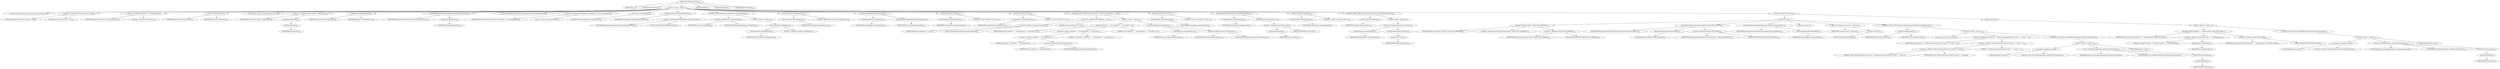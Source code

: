 digraph "buildBorlandStubs" {  
"758" [label = <(METHOD,buildBorlandStubs)<SUB>394</SUB>> ]
"58" [label = <(PARAM,this)<SUB>394</SUB>> ]
"759" [label = <(PARAM,Iterator ithomes)<SUB>394</SUB>> ]
"760" [label = <(BLOCK,&lt;empty&gt;,&lt;empty&gt;)<SUB>394</SUB>> ]
"60" [label = <(LOCAL,Execute execTask: org.apache.tools.ant.taskdefs.Execute)> ]
"761" [label = <(&lt;operator&gt;.assignment,Execute execTask = null)<SUB>395</SUB>> ]
"762" [label = <(IDENTIFIER,execTask,Execute execTask = null)<SUB>395</SUB>> ]
"763" [label = <(LITERAL,null,Execute execTask = null)<SUB>395</SUB>> ]
"764" [label = <(&lt;operator&gt;.assignment,execTask = new Execute(this))<SUB>397</SUB>> ]
"765" [label = <(IDENTIFIER,execTask,execTask = new Execute(this))<SUB>397</SUB>> ]
"766" [label = <(&lt;operator&gt;.alloc,new Execute(this))<SUB>397</SUB>> ]
"767" [label = <(&lt;init&gt;,new Execute(this))<SUB>397</SUB>> ]
"59" [label = <(IDENTIFIER,execTask,new Execute(this))<SUB>397</SUB>> ]
"57" [label = <(IDENTIFIER,this,new Execute(this))<SUB>397</SUB>> ]
"768" [label = <(LOCAL,Project project: org.apache.tools.ant.Project)> ]
"769" [label = <(&lt;operator&gt;.assignment,Project project = getProject())<SUB>398</SUB>> ]
"770" [label = <(IDENTIFIER,project,Project project = getProject())<SUB>398</SUB>> ]
"771" [label = <(getProject,getProject())<SUB>398</SUB>> ]
"772" [label = <(getTask,getTask())<SUB>398</SUB>> ]
"61" [label = <(IDENTIFIER,this,getTask())<SUB>398</SUB>> ]
"773" [label = <(setAntRun,setAntRun(project))<SUB>399</SUB>> ]
"774" [label = <(IDENTIFIER,execTask,setAntRun(project))<SUB>399</SUB>> ]
"775" [label = <(IDENTIFIER,project,setAntRun(project))<SUB>399</SUB>> ]
"776" [label = <(setWorkingDirectory,setWorkingDirectory(project.getBaseDir()))<SUB>400</SUB>> ]
"777" [label = <(IDENTIFIER,execTask,setWorkingDirectory(project.getBaseDir()))<SUB>400</SUB>> ]
"778" [label = <(getBaseDir,getBaseDir())<SUB>400</SUB>> ]
"779" [label = <(IDENTIFIER,project,getBaseDir())<SUB>400</SUB>> ]
"63" [label = <(LOCAL,Commandline commandline: org.apache.tools.ant.types.Commandline)> ]
"780" [label = <(&lt;operator&gt;.assignment,Commandline commandline = new Commandline())<SUB>402</SUB>> ]
"781" [label = <(IDENTIFIER,commandline,Commandline commandline = new Commandline())<SUB>402</SUB>> ]
"782" [label = <(&lt;operator&gt;.alloc,new Commandline())<SUB>402</SUB>> ]
"783" [label = <(&lt;init&gt;,new Commandline())<SUB>402</SUB>> ]
"62" [label = <(IDENTIFIER,commandline,new Commandline())<SUB>402</SUB>> ]
"784" [label = <(setExecutable,setExecutable(JAVA2IIOP))<SUB>403</SUB>> ]
"785" [label = <(IDENTIFIER,commandline,setExecutable(JAVA2IIOP))<SUB>403</SUB>> ]
"786" [label = <(&lt;operator&gt;.fieldAccess,BorlandDeploymentTool.JAVA2IIOP)<SUB>403</SUB>> ]
"787" [label = <(IDENTIFIER,BorlandDeploymentTool,setExecutable(JAVA2IIOP))<SUB>403</SUB>> ]
"788" [label = <(FIELD_IDENTIFIER,JAVA2IIOP,JAVA2IIOP)<SUB>403</SUB>> ]
"789" [label = <(CONTROL_STRUCTURE,if (java2iiopdebug),if (java2iiopdebug))<SUB>405</SUB>> ]
"790" [label = <(&lt;operator&gt;.fieldAccess,this.java2iiopdebug)<SUB>405</SUB>> ]
"791" [label = <(IDENTIFIER,this,if (java2iiopdebug))<SUB>405</SUB>> ]
"792" [label = <(FIELD_IDENTIFIER,java2iiopdebug,java2iiopdebug)<SUB>405</SUB>> ]
"793" [label = <(BLOCK,&lt;empty&gt;,&lt;empty&gt;)<SUB>405</SUB>> ]
"794" [label = <(setValue,setValue(&quot;-VBJdebug&quot;))<SUB>406</SUB>> ]
"795" [label = <(createArgument,createArgument())<SUB>406</SUB>> ]
"796" [label = <(IDENTIFIER,commandline,createArgument())<SUB>406</SUB>> ]
"797" [label = <(LITERAL,&quot;-VBJdebug&quot;,setValue(&quot;-VBJdebug&quot;))<SUB>406</SUB>> ]
"798" [label = <(setValue,setValue(&quot;-VBJclasspath&quot;))<SUB>409</SUB>> ]
"799" [label = <(createArgument,createArgument())<SUB>409</SUB>> ]
"800" [label = <(IDENTIFIER,commandline,createArgument())<SUB>409</SUB>> ]
"801" [label = <(LITERAL,&quot;-VBJclasspath&quot;,setValue(&quot;-VBJclasspath&quot;))<SUB>409</SUB>> ]
"802" [label = <(setPath,setPath(getCombinedClasspath()))<SUB>410</SUB>> ]
"803" [label = <(createArgument,createArgument())<SUB>410</SUB>> ]
"804" [label = <(IDENTIFIER,commandline,createArgument())<SUB>410</SUB>> ]
"805" [label = <(getCombinedClasspath,getCombinedClasspath())<SUB>410</SUB>> ]
"64" [label = <(IDENTIFIER,this,getCombinedClasspath())<SUB>410</SUB>> ]
"806" [label = <(setValue,setValue(&quot;-list_files&quot;))<SUB>412</SUB>> ]
"807" [label = <(createArgument,createArgument())<SUB>412</SUB>> ]
"808" [label = <(IDENTIFIER,commandline,createArgument())<SUB>412</SUB>> ]
"809" [label = <(LITERAL,&quot;-list_files&quot;,setValue(&quot;-list_files&quot;))<SUB>412</SUB>> ]
"810" [label = <(setValue,setValue(&quot;-no_tie&quot;))<SUB>414</SUB>> ]
"811" [label = <(createArgument,createArgument())<SUB>414</SUB>> ]
"812" [label = <(IDENTIFIER,commandline,createArgument())<SUB>414</SUB>> ]
"813" [label = <(LITERAL,&quot;-no_tie&quot;,setValue(&quot;-no_tie&quot;))<SUB>414</SUB>> ]
"814" [label = <(CONTROL_STRUCTURE,if (java2iioparams != null),if (java2iioparams != null))<SUB>416</SUB>> ]
"815" [label = <(&lt;operator&gt;.notEquals,java2iioparams != null)<SUB>416</SUB>> ]
"816" [label = <(&lt;operator&gt;.fieldAccess,this.java2iioparams)<SUB>416</SUB>> ]
"817" [label = <(IDENTIFIER,this,java2iioparams != null)<SUB>416</SUB>> ]
"818" [label = <(FIELD_IDENTIFIER,java2iioparams,java2iioparams)<SUB>416</SUB>> ]
"819" [label = <(LITERAL,null,java2iioparams != null)<SUB>416</SUB>> ]
"820" [label = <(BLOCK,&lt;empty&gt;,&lt;empty&gt;)<SUB>416</SUB>> ]
"821" [label = <(log,log(&quot;additional  &quot; + java2iioparams + &quot; to java2iiop &quot;, 0))<SUB>417</SUB>> ]
"65" [label = <(IDENTIFIER,this,log(&quot;additional  &quot; + java2iioparams + &quot; to java2iiop &quot;, 0))<SUB>417</SUB>> ]
"822" [label = <(&lt;operator&gt;.addition,&quot;additional  &quot; + java2iioparams + &quot; to java2iiop &quot;)<SUB>417</SUB>> ]
"823" [label = <(&lt;operator&gt;.addition,&quot;additional  &quot; + java2iioparams)<SUB>417</SUB>> ]
"824" [label = <(LITERAL,&quot;additional  &quot;,&quot;additional  &quot; + java2iioparams)<SUB>417</SUB>> ]
"825" [label = <(&lt;operator&gt;.fieldAccess,this.java2iioparams)<SUB>417</SUB>> ]
"826" [label = <(IDENTIFIER,this,&quot;additional  &quot; + java2iioparams)<SUB>417</SUB>> ]
"827" [label = <(FIELD_IDENTIFIER,java2iioparams,java2iioparams)<SUB>417</SUB>> ]
"828" [label = <(LITERAL,&quot; to java2iiop &quot;,&quot;additional  &quot; + java2iioparams + &quot; to java2iiop &quot;)<SUB>417</SUB>> ]
"829" [label = <(LITERAL,0,log(&quot;additional  &quot; + java2iioparams + &quot; to java2iiop &quot;, 0))<SUB>417</SUB>> ]
"830" [label = <(setValue,setValue(java2iioparams))<SUB>418</SUB>> ]
"831" [label = <(createArgument,createArgument())<SUB>418</SUB>> ]
"832" [label = <(IDENTIFIER,commandline,createArgument())<SUB>418</SUB>> ]
"833" [label = <(&lt;operator&gt;.fieldAccess,this.java2iioparams)<SUB>418</SUB>> ]
"834" [label = <(IDENTIFIER,this,setValue(java2iioparams))<SUB>418</SUB>> ]
"835" [label = <(FIELD_IDENTIFIER,java2iioparams,java2iioparams)<SUB>418</SUB>> ]
"836" [label = <(setValue,setValue(&quot;-root_dir&quot;))<SUB>423</SUB>> ]
"837" [label = <(createArgument,createArgument())<SUB>423</SUB>> ]
"838" [label = <(IDENTIFIER,commandline,createArgument())<SUB>423</SUB>> ]
"839" [label = <(LITERAL,&quot;-root_dir&quot;,setValue(&quot;-root_dir&quot;))<SUB>423</SUB>> ]
"840" [label = <(setValue,setValue(getConfig().srcDir.getAbsolutePath()))<SUB>424</SUB>> ]
"841" [label = <(createArgument,createArgument())<SUB>424</SUB>> ]
"842" [label = <(IDENTIFIER,commandline,createArgument())<SUB>424</SUB>> ]
"843" [label = <(getAbsolutePath,getAbsolutePath())<SUB>424</SUB>> ]
"844" [label = <(&lt;operator&gt;.fieldAccess,getConfig().srcDir)<SUB>424</SUB>> ]
"845" [label = <(getConfig,getConfig())<SUB>424</SUB>> ]
"66" [label = <(IDENTIFIER,this,getConfig())<SUB>424</SUB>> ]
"846" [label = <(FIELD_IDENTIFIER,srcDir,srcDir)<SUB>424</SUB>> ]
"847" [label = <(setValue,setValue(&quot;-compile&quot;))<SUB>426</SUB>> ]
"848" [label = <(createArgument,createArgument())<SUB>426</SUB>> ]
"849" [label = <(IDENTIFIER,commandline,createArgument())<SUB>426</SUB>> ]
"850" [label = <(LITERAL,&quot;-compile&quot;,setValue(&quot;-compile&quot;))<SUB>426</SUB>> ]
"851" [label = <(CONTROL_STRUCTURE,while (ithomes.hasNext()),while (ithomes.hasNext()))<SUB>428</SUB>> ]
"852" [label = <(hasNext,ithomes.hasNext())<SUB>428</SUB>> ]
"853" [label = <(IDENTIFIER,ithomes,ithomes.hasNext())<SUB>428</SUB>> ]
"854" [label = <(BLOCK,&lt;empty&gt;,&lt;empty&gt;)<SUB>428</SUB>> ]
"855" [label = <(setValue,setValue(ithomes.next().toString()))<SUB>429</SUB>> ]
"856" [label = <(createArgument,createArgument())<SUB>429</SUB>> ]
"857" [label = <(IDENTIFIER,commandline,createArgument())<SUB>429</SUB>> ]
"858" [label = <(toString,ithomes.next().toString())<SUB>429</SUB>> ]
"859" [label = <(next,ithomes.next())<SUB>429</SUB>> ]
"860" [label = <(IDENTIFIER,ithomes,ithomes.next())<SUB>429</SUB>> ]
"861" [label = <(CONTROL_STRUCTURE,try,try)<SUB>432</SUB>> ]
"862" [label = <(BLOCK,try,try)<SUB>432</SUB>> ]
"863" [label = <(log,log(&quot;Calling java2iiop&quot;, Project.MSG_VERBOSE))<SUB>433</SUB>> ]
"67" [label = <(IDENTIFIER,this,log(&quot;Calling java2iiop&quot;, Project.MSG_VERBOSE))<SUB>433</SUB>> ]
"864" [label = <(LITERAL,&quot;Calling java2iiop&quot;,log(&quot;Calling java2iiop&quot;, Project.MSG_VERBOSE))<SUB>433</SUB>> ]
"865" [label = <(&lt;operator&gt;.fieldAccess,Project.MSG_VERBOSE)<SUB>433</SUB>> ]
"866" [label = <(IDENTIFIER,Project,log(&quot;Calling java2iiop&quot;, Project.MSG_VERBOSE))<SUB>433</SUB>> ]
"867" [label = <(FIELD_IDENTIFIER,MSG_VERBOSE,MSG_VERBOSE)<SUB>433</SUB>> ]
"868" [label = <(log,log(commandline.describeCommand(), Project.MSG_DEBUG))<SUB>434</SUB>> ]
"68" [label = <(IDENTIFIER,this,log(commandline.describeCommand(), Project.MSG_DEBUG))<SUB>434</SUB>> ]
"869" [label = <(describeCommand,describeCommand())<SUB>434</SUB>> ]
"870" [label = <(IDENTIFIER,commandline,describeCommand())<SUB>434</SUB>> ]
"871" [label = <(&lt;operator&gt;.fieldAccess,Project.MSG_DEBUG)<SUB>434</SUB>> ]
"872" [label = <(IDENTIFIER,Project,log(commandline.describeCommand(), Project.MSG_DEBUG))<SUB>434</SUB>> ]
"873" [label = <(FIELD_IDENTIFIER,MSG_DEBUG,MSG_DEBUG)<SUB>434</SUB>> ]
"874" [label = <(setCommandline,setCommandline(commandline.getCommandline()))<SUB>435</SUB>> ]
"875" [label = <(IDENTIFIER,execTask,setCommandline(commandline.getCommandline()))<SUB>435</SUB>> ]
"876" [label = <(getCommandline,getCommandline())<SUB>435</SUB>> ]
"877" [label = <(IDENTIFIER,commandline,getCommandline())<SUB>435</SUB>> ]
"878" [label = <(LOCAL,int result: int)> ]
"879" [label = <(&lt;operator&gt;.assignment,int result = execute())<SUB>436</SUB>> ]
"880" [label = <(IDENTIFIER,result,int result = execute())<SUB>436</SUB>> ]
"881" [label = <(execute,execute())<SUB>436</SUB>> ]
"882" [label = <(IDENTIFIER,execTask,execute())<SUB>436</SUB>> ]
"883" [label = <(CONTROL_STRUCTURE,if (Execute.isFailure(result)),if (Execute.isFailure(result)))<SUB>437</SUB>> ]
"884" [label = <(isFailure,isFailure(result))<SUB>437</SUB>> ]
"885" [label = <(IDENTIFIER,Execute,isFailure(result))<SUB>437</SUB>> ]
"886" [label = <(IDENTIFIER,result,isFailure(result))<SUB>437</SUB>> ]
"887" [label = <(BLOCK,&lt;empty&gt;,&lt;empty&gt;)<SUB>437</SUB>> ]
"888" [label = <(LOCAL,String msg: java.lang.String)> ]
"889" [label = <(&lt;operator&gt;.assignment,String msg = &quot;Failed executing java2iiop (ret code is &quot; + result + &quot;)&quot;)<SUB>438</SUB>> ]
"890" [label = <(IDENTIFIER,msg,String msg = &quot;Failed executing java2iiop (ret code is &quot; + result + &quot;)&quot;)<SUB>438</SUB>> ]
"891" [label = <(&lt;operator&gt;.addition,&quot;Failed executing java2iiop (ret code is &quot; + result + &quot;)&quot;)<SUB>438</SUB>> ]
"892" [label = <(&lt;operator&gt;.addition,&quot;Failed executing java2iiop (ret code is &quot; + result)<SUB>438</SUB>> ]
"893" [label = <(LITERAL,&quot;Failed executing java2iiop (ret code is &quot;,&quot;Failed executing java2iiop (ret code is &quot; + result)<SUB>438</SUB>> ]
"894" [label = <(IDENTIFIER,result,&quot;Failed executing java2iiop (ret code is &quot; + result)<SUB>439</SUB>> ]
"895" [label = <(LITERAL,&quot;)&quot;,&quot;Failed executing java2iiop (ret code is &quot; + result + &quot;)&quot;)<SUB>439</SUB>> ]
"896" [label = <(&lt;operator&gt;.throw,throw new BuildException(msg, getTask().getLocation());)<SUB>440</SUB>> ]
"897" [label = <(BLOCK,&lt;empty&gt;,&lt;empty&gt;)<SUB>440</SUB>> ]
"898" [label = <(&lt;operator&gt;.assignment,&lt;empty&gt;)> ]
"899" [label = <(IDENTIFIER,$obj13,&lt;empty&gt;)> ]
"900" [label = <(&lt;operator&gt;.alloc,new BuildException(msg, getTask().getLocation()))<SUB>440</SUB>> ]
"901" [label = <(&lt;init&gt;,new BuildException(msg, getTask().getLocation()))<SUB>440</SUB>> ]
"902" [label = <(IDENTIFIER,$obj13,new BuildException(msg, getTask().getLocation()))> ]
"903" [label = <(IDENTIFIER,msg,new BuildException(msg, getTask().getLocation()))<SUB>440</SUB>> ]
"904" [label = <(getLocation,getLocation())<SUB>440</SUB>> ]
"905" [label = <(getTask,getTask())<SUB>440</SUB>> ]
"69" [label = <(IDENTIFIER,this,getTask())<SUB>440</SUB>> ]
"906" [label = <(IDENTIFIER,$obj13,&lt;empty&gt;)> ]
"907" [label = <(BLOCK,catch,catch)> ]
"908" [label = <(BLOCK,&lt;empty&gt;,&lt;empty&gt;)<SUB>442</SUB>> ]
"909" [label = <(log,log(&quot;java2iiop exception :&quot; + e.getMessage(), Project.MSG_ERR))<SUB>443</SUB>> ]
"70" [label = <(IDENTIFIER,this,log(&quot;java2iiop exception :&quot; + e.getMessage(), Project.MSG_ERR))<SUB>443</SUB>> ]
"910" [label = <(&lt;operator&gt;.addition,&quot;java2iiop exception :&quot; + e.getMessage())<SUB>443</SUB>> ]
"911" [label = <(LITERAL,&quot;java2iiop exception :&quot;,&quot;java2iiop exception :&quot; + e.getMessage())<SUB>443</SUB>> ]
"912" [label = <(getMessage,e.getMessage())<SUB>443</SUB>> ]
"913" [label = <(IDENTIFIER,e,e.getMessage())<SUB>443</SUB>> ]
"914" [label = <(&lt;operator&gt;.fieldAccess,Project.MSG_ERR)<SUB>443</SUB>> ]
"915" [label = <(IDENTIFIER,Project,log(&quot;java2iiop exception :&quot; + e.getMessage(), Project.MSG_ERR))<SUB>443</SUB>> ]
"916" [label = <(FIELD_IDENTIFIER,MSG_ERR,MSG_ERR)<SUB>443</SUB>> ]
"917" [label = <(&lt;operator&gt;.throw,throw new BuildException(e, getTask().getLocation());)<SUB>444</SUB>> ]
"918" [label = <(BLOCK,&lt;empty&gt;,&lt;empty&gt;)<SUB>444</SUB>> ]
"919" [label = <(&lt;operator&gt;.assignment,&lt;empty&gt;)> ]
"920" [label = <(IDENTIFIER,$obj14,&lt;empty&gt;)> ]
"921" [label = <(&lt;operator&gt;.alloc,new BuildException(e, getTask().getLocation()))<SUB>444</SUB>> ]
"922" [label = <(&lt;init&gt;,new BuildException(e, getTask().getLocation()))<SUB>444</SUB>> ]
"923" [label = <(IDENTIFIER,$obj14,new BuildException(e, getTask().getLocation()))> ]
"924" [label = <(IDENTIFIER,e,new BuildException(e, getTask().getLocation()))<SUB>444</SUB>> ]
"925" [label = <(getLocation,getLocation())<SUB>444</SUB>> ]
"926" [label = <(getTask,getTask())<SUB>444</SUB>> ]
"71" [label = <(IDENTIFIER,this,getTask())<SUB>444</SUB>> ]
"927" [label = <(IDENTIFIER,$obj14,&lt;empty&gt;)> ]
"928" [label = <(MODIFIER,PRIVATE)> ]
"929" [label = <(MODIFIER,VIRTUAL)> ]
"930" [label = <(METHOD_RETURN,void)<SUB>394</SUB>> ]
  "758" -> "58" 
  "758" -> "759" 
  "758" -> "760" 
  "758" -> "928" 
  "758" -> "929" 
  "758" -> "930" 
  "760" -> "60" 
  "760" -> "761" 
  "760" -> "764" 
  "760" -> "767" 
  "760" -> "768" 
  "760" -> "769" 
  "760" -> "773" 
  "760" -> "776" 
  "760" -> "63" 
  "760" -> "780" 
  "760" -> "783" 
  "760" -> "784" 
  "760" -> "789" 
  "760" -> "798" 
  "760" -> "802" 
  "760" -> "806" 
  "760" -> "810" 
  "760" -> "814" 
  "760" -> "836" 
  "760" -> "840" 
  "760" -> "847" 
  "760" -> "851" 
  "760" -> "861" 
  "761" -> "762" 
  "761" -> "763" 
  "764" -> "765" 
  "764" -> "766" 
  "767" -> "59" 
  "767" -> "57" 
  "769" -> "770" 
  "769" -> "771" 
  "771" -> "772" 
  "772" -> "61" 
  "773" -> "774" 
  "773" -> "775" 
  "776" -> "777" 
  "776" -> "778" 
  "778" -> "779" 
  "780" -> "781" 
  "780" -> "782" 
  "783" -> "62" 
  "784" -> "785" 
  "784" -> "786" 
  "786" -> "787" 
  "786" -> "788" 
  "789" -> "790" 
  "789" -> "793" 
  "790" -> "791" 
  "790" -> "792" 
  "793" -> "794" 
  "794" -> "795" 
  "794" -> "797" 
  "795" -> "796" 
  "798" -> "799" 
  "798" -> "801" 
  "799" -> "800" 
  "802" -> "803" 
  "802" -> "805" 
  "803" -> "804" 
  "805" -> "64" 
  "806" -> "807" 
  "806" -> "809" 
  "807" -> "808" 
  "810" -> "811" 
  "810" -> "813" 
  "811" -> "812" 
  "814" -> "815" 
  "814" -> "820" 
  "815" -> "816" 
  "815" -> "819" 
  "816" -> "817" 
  "816" -> "818" 
  "820" -> "821" 
  "820" -> "830" 
  "821" -> "65" 
  "821" -> "822" 
  "821" -> "829" 
  "822" -> "823" 
  "822" -> "828" 
  "823" -> "824" 
  "823" -> "825" 
  "825" -> "826" 
  "825" -> "827" 
  "830" -> "831" 
  "830" -> "833" 
  "831" -> "832" 
  "833" -> "834" 
  "833" -> "835" 
  "836" -> "837" 
  "836" -> "839" 
  "837" -> "838" 
  "840" -> "841" 
  "840" -> "843" 
  "841" -> "842" 
  "843" -> "844" 
  "844" -> "845" 
  "844" -> "846" 
  "845" -> "66" 
  "847" -> "848" 
  "847" -> "850" 
  "848" -> "849" 
  "851" -> "852" 
  "851" -> "854" 
  "852" -> "853" 
  "854" -> "855" 
  "855" -> "856" 
  "855" -> "858" 
  "856" -> "857" 
  "858" -> "859" 
  "859" -> "860" 
  "861" -> "862" 
  "861" -> "907" 
  "862" -> "863" 
  "862" -> "868" 
  "862" -> "874" 
  "862" -> "878" 
  "862" -> "879" 
  "862" -> "883" 
  "863" -> "67" 
  "863" -> "864" 
  "863" -> "865" 
  "865" -> "866" 
  "865" -> "867" 
  "868" -> "68" 
  "868" -> "869" 
  "868" -> "871" 
  "869" -> "870" 
  "871" -> "872" 
  "871" -> "873" 
  "874" -> "875" 
  "874" -> "876" 
  "876" -> "877" 
  "879" -> "880" 
  "879" -> "881" 
  "881" -> "882" 
  "883" -> "884" 
  "883" -> "887" 
  "884" -> "885" 
  "884" -> "886" 
  "887" -> "888" 
  "887" -> "889" 
  "887" -> "896" 
  "889" -> "890" 
  "889" -> "891" 
  "891" -> "892" 
  "891" -> "895" 
  "892" -> "893" 
  "892" -> "894" 
  "896" -> "897" 
  "897" -> "898" 
  "897" -> "901" 
  "897" -> "906" 
  "898" -> "899" 
  "898" -> "900" 
  "901" -> "902" 
  "901" -> "903" 
  "901" -> "904" 
  "904" -> "905" 
  "905" -> "69" 
  "907" -> "908" 
  "908" -> "909" 
  "908" -> "917" 
  "909" -> "70" 
  "909" -> "910" 
  "909" -> "914" 
  "910" -> "911" 
  "910" -> "912" 
  "912" -> "913" 
  "914" -> "915" 
  "914" -> "916" 
  "917" -> "918" 
  "918" -> "919" 
  "918" -> "922" 
  "918" -> "927" 
  "919" -> "920" 
  "919" -> "921" 
  "922" -> "923" 
  "922" -> "924" 
  "922" -> "925" 
  "925" -> "926" 
  "926" -> "71" 
}

